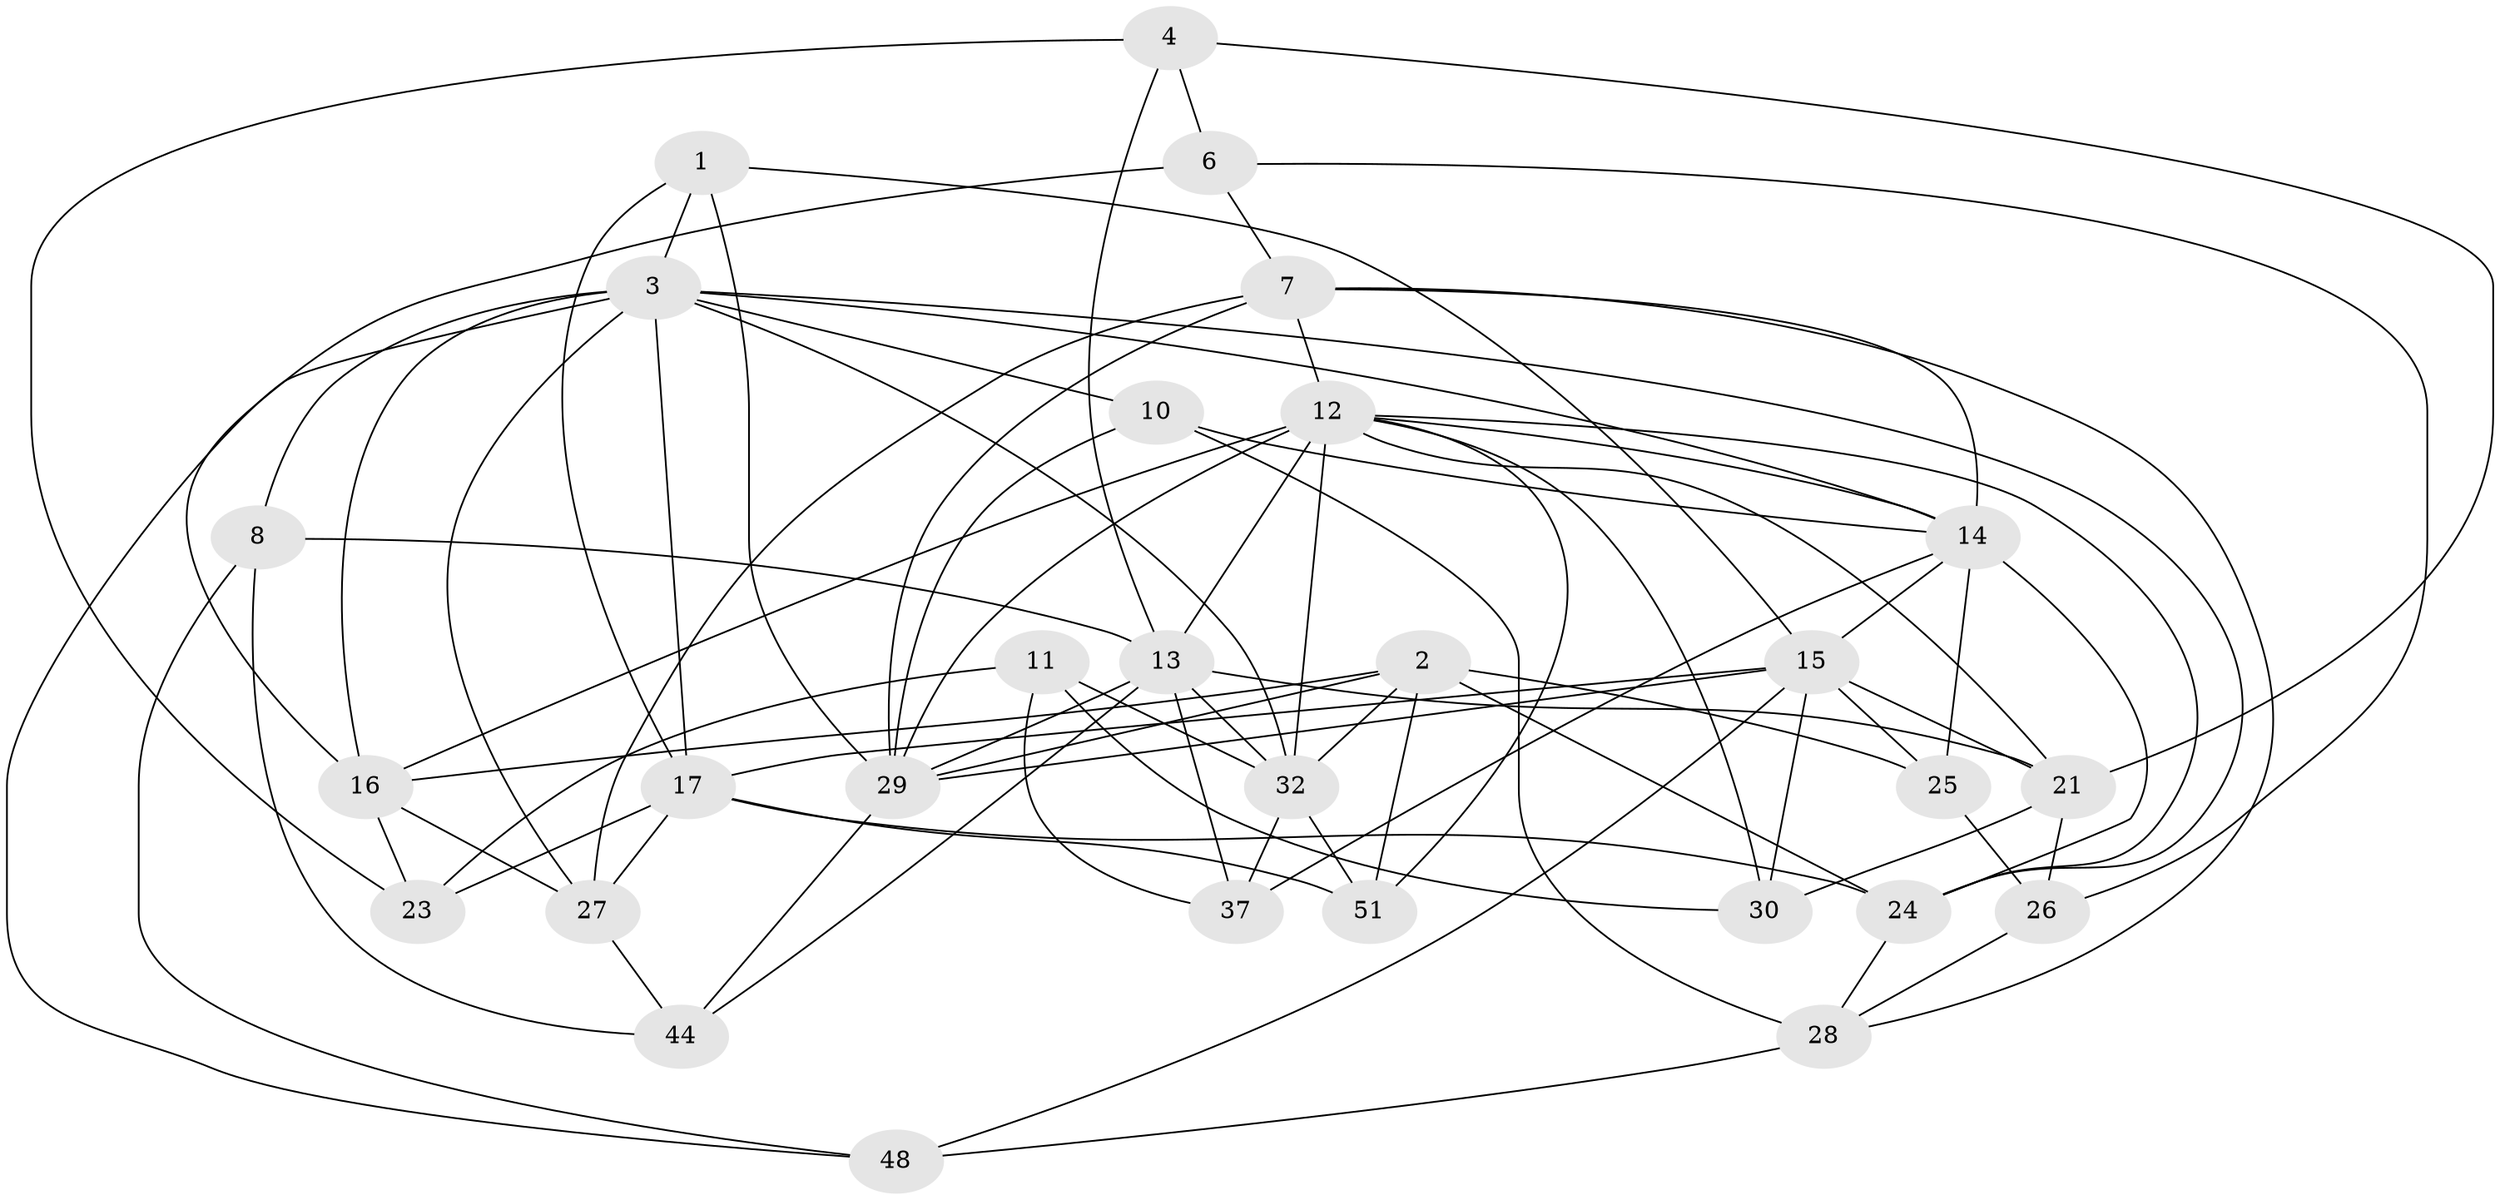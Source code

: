 // original degree distribution, {4: 1.0}
// Generated by graph-tools (version 1.1) at 2025/16/03/09/25 04:16:15]
// undirected, 29 vertices, 81 edges
graph export_dot {
graph [start="1"]
  node [color=gray90,style=filled];
  1;
  2 [super="+5"];
  3 [super="+20+9"];
  4;
  6;
  7 [super="+18"];
  8;
  10 [super="+49"];
  11;
  12 [super="+22+38"];
  13 [super="+54+57"];
  14 [super="+50+53"];
  15 [super="+47+35"];
  16 [super="+19"];
  17 [super="+34"];
  21 [super="+31"];
  23;
  24 [super="+41"];
  25;
  26;
  27 [super="+39"];
  28 [super="+55"];
  29 [super="+40"];
  30;
  32 [super="+56+43"];
  37;
  44;
  48;
  51;
  1 -- 29;
  1 -- 15;
  1 -- 17;
  1 -- 3;
  2 -- 24;
  2 -- 16;
  2 -- 32;
  2 -- 25;
  2 -- 51;
  2 -- 29;
  3 -- 8;
  3 -- 48;
  3 -- 10 [weight=2];
  3 -- 17 [weight=2];
  3 -- 16;
  3 -- 32;
  3 -- 14;
  3 -- 24;
  3 -- 27;
  4 -- 6;
  4 -- 23;
  4 -- 21;
  4 -- 13;
  6 -- 26;
  6 -- 16;
  6 -- 7;
  7 -- 14;
  7 -- 27 [weight=2];
  7 -- 12 [weight=2];
  7 -- 28;
  7 -- 29;
  8 -- 44;
  8 -- 13;
  8 -- 48;
  10 -- 14;
  10 -- 29;
  10 -- 28 [weight=2];
  11 -- 23;
  11 -- 37;
  11 -- 32;
  11 -- 30;
  12 -- 29;
  12 -- 21;
  12 -- 32 [weight=2];
  12 -- 24;
  12 -- 16;
  12 -- 51;
  12 -- 30;
  12 -- 13;
  12 -- 14;
  13 -- 44;
  13 -- 21;
  13 -- 37;
  13 -- 29;
  13 -- 32;
  14 -- 37;
  14 -- 24;
  14 -- 25;
  14 -- 15;
  15 -- 25;
  15 -- 30;
  15 -- 48;
  15 -- 17;
  15 -- 21;
  15 -- 29;
  16 -- 23;
  16 -- 27;
  17 -- 23;
  17 -- 51;
  17 -- 27;
  17 -- 24;
  21 -- 30;
  21 -- 26;
  24 -- 28;
  25 -- 26;
  26 -- 28;
  27 -- 44;
  28 -- 48;
  29 -- 44;
  32 -- 51;
  32 -- 37;
}

